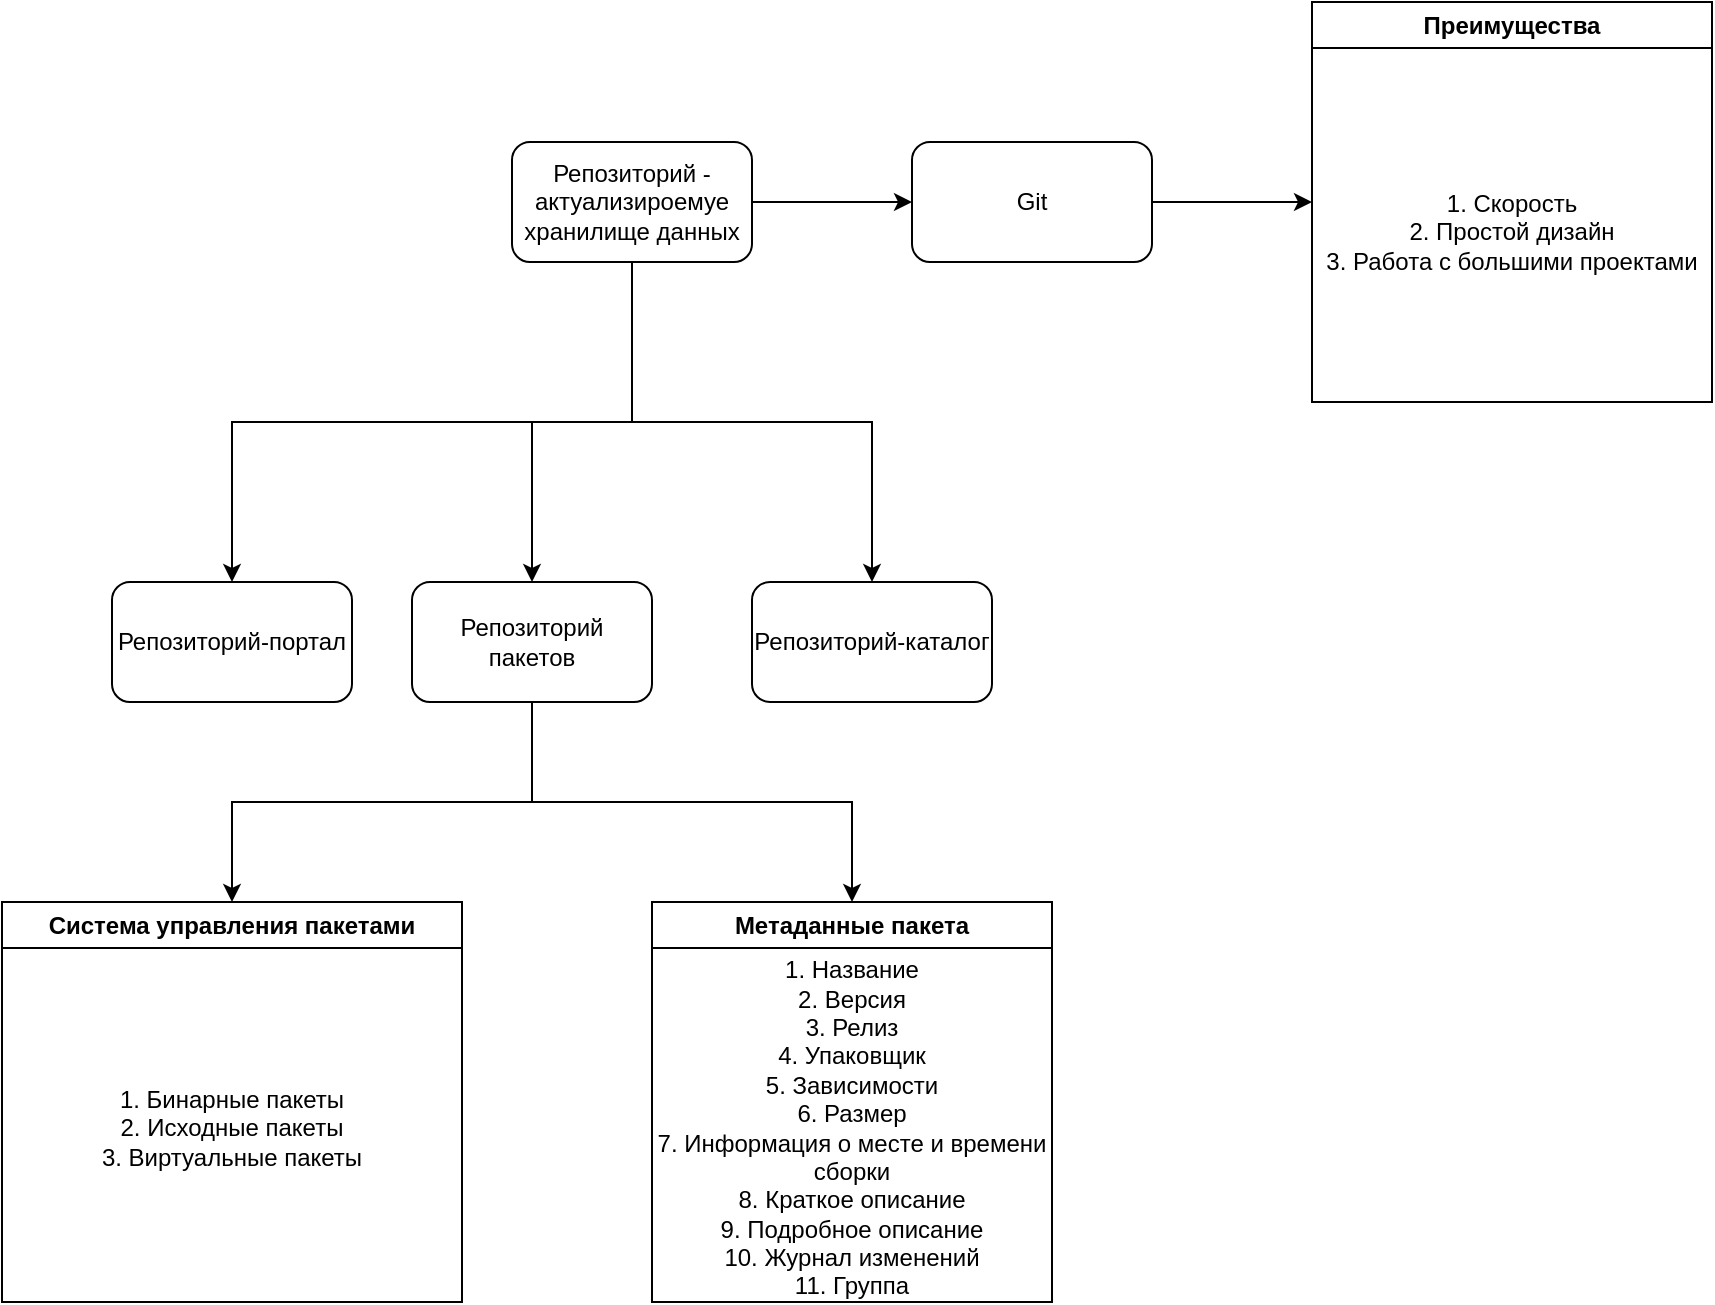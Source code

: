 <mxfile version="24.0.5" type="github">
  <diagram name="Страница — 1" id="da0uBzfj1jAB3R_bi6F4">
    <mxGraphModel dx="1518" dy="624" grid="1" gridSize="10" guides="1" tooltips="1" connect="1" arrows="1" fold="1" page="1" pageScale="1" pageWidth="827" pageHeight="1169" math="0" shadow="0">
      <root>
        <mxCell id="0" />
        <mxCell id="1" parent="0" />
        <mxCell id="oiOJhvcX4lkwNwYdjixN-3" value="" style="edgeStyle=orthogonalEdgeStyle;rounded=0;orthogonalLoop=1;jettySize=auto;html=1;" edge="1" parent="1" source="oiOJhvcX4lkwNwYdjixN-1" target="oiOJhvcX4lkwNwYdjixN-2">
          <mxGeometry relative="1" as="geometry" />
        </mxCell>
        <mxCell id="oiOJhvcX4lkwNwYdjixN-8" value="" style="edgeStyle=orthogonalEdgeStyle;rounded=0;orthogonalLoop=1;jettySize=auto;html=1;" edge="1" parent="1" source="oiOJhvcX4lkwNwYdjixN-1" target="oiOJhvcX4lkwNwYdjixN-7">
          <mxGeometry relative="1" as="geometry">
            <Array as="points">
              <mxPoint x="380" y="310" />
              <mxPoint x="180" y="310" />
            </Array>
          </mxGeometry>
        </mxCell>
        <mxCell id="oiOJhvcX4lkwNwYdjixN-10" value="" style="edgeStyle=orthogonalEdgeStyle;rounded=0;orthogonalLoop=1;jettySize=auto;html=1;" edge="1" parent="1" source="oiOJhvcX4lkwNwYdjixN-1" target="oiOJhvcX4lkwNwYdjixN-9">
          <mxGeometry relative="1" as="geometry" />
        </mxCell>
        <mxCell id="oiOJhvcX4lkwNwYdjixN-12" value="" style="edgeStyle=orthogonalEdgeStyle;rounded=0;orthogonalLoop=1;jettySize=auto;html=1;" edge="1" parent="1" source="oiOJhvcX4lkwNwYdjixN-1" target="oiOJhvcX4lkwNwYdjixN-11">
          <mxGeometry relative="1" as="geometry" />
        </mxCell>
        <mxCell id="oiOJhvcX4lkwNwYdjixN-1" value="Репозиторий - актуализироемуе хранилище данных" style="rounded=1;whiteSpace=wrap;html=1;" vertex="1" parent="1">
          <mxGeometry x="320" y="170" width="120" height="60" as="geometry" />
        </mxCell>
        <mxCell id="oiOJhvcX4lkwNwYdjixN-5" style="edgeStyle=orthogonalEdgeStyle;rounded=0;orthogonalLoop=1;jettySize=auto;html=1;entryX=0;entryY=0.5;entryDx=0;entryDy=0;" edge="1" parent="1" source="oiOJhvcX4lkwNwYdjixN-2" target="oiOJhvcX4lkwNwYdjixN-4">
          <mxGeometry relative="1" as="geometry" />
        </mxCell>
        <mxCell id="oiOJhvcX4lkwNwYdjixN-2" value="Git" style="rounded=1;whiteSpace=wrap;html=1;" vertex="1" parent="1">
          <mxGeometry x="520" y="170" width="120" height="60" as="geometry" />
        </mxCell>
        <mxCell id="oiOJhvcX4lkwNwYdjixN-4" value="Преимущества" style="swimlane;whiteSpace=wrap;html=1;" vertex="1" parent="1">
          <mxGeometry x="720" y="100" width="200" height="200" as="geometry" />
        </mxCell>
        <mxCell id="oiOJhvcX4lkwNwYdjixN-6" value="1. Скорость&lt;div&gt;2. Простой дизайн&lt;/div&gt;&lt;div&gt;3. Работа с большими проектами&lt;/div&gt;" style="text;html=1;align=center;verticalAlign=middle;whiteSpace=wrap;rounded=0;" vertex="1" parent="oiOJhvcX4lkwNwYdjixN-4">
          <mxGeometry y="30" width="200" height="170" as="geometry" />
        </mxCell>
        <mxCell id="oiOJhvcX4lkwNwYdjixN-7" value="Репозиторий-портал" style="rounded=1;whiteSpace=wrap;html=1;" vertex="1" parent="1">
          <mxGeometry x="120" y="390" width="120" height="60" as="geometry" />
        </mxCell>
        <mxCell id="oiOJhvcX4lkwNwYdjixN-9" value="Репозиторий-каталог" style="rounded=1;whiteSpace=wrap;html=1;" vertex="1" parent="1">
          <mxGeometry x="440" y="390" width="120" height="60" as="geometry" />
        </mxCell>
        <mxCell id="oiOJhvcX4lkwNwYdjixN-14" style="edgeStyle=orthogonalEdgeStyle;rounded=0;orthogonalLoop=1;jettySize=auto;html=1;exitX=0.5;exitY=1;exitDx=0;exitDy=0;entryX=0.5;entryY=0;entryDx=0;entryDy=0;" edge="1" parent="1" source="oiOJhvcX4lkwNwYdjixN-11" target="oiOJhvcX4lkwNwYdjixN-13">
          <mxGeometry relative="1" as="geometry" />
        </mxCell>
        <mxCell id="oiOJhvcX4lkwNwYdjixN-17" style="edgeStyle=orthogonalEdgeStyle;rounded=0;orthogonalLoop=1;jettySize=auto;html=1;exitX=0.5;exitY=1;exitDx=0;exitDy=0;entryX=0.5;entryY=0;entryDx=0;entryDy=0;" edge="1" parent="1" source="oiOJhvcX4lkwNwYdjixN-11" target="oiOJhvcX4lkwNwYdjixN-16">
          <mxGeometry relative="1" as="geometry" />
        </mxCell>
        <mxCell id="oiOJhvcX4lkwNwYdjixN-11" value="Репозиторий пакетов" style="rounded=1;whiteSpace=wrap;html=1;" vertex="1" parent="1">
          <mxGeometry x="270" y="390" width="120" height="60" as="geometry" />
        </mxCell>
        <mxCell id="oiOJhvcX4lkwNwYdjixN-13" value="Система управления пакетами" style="swimlane;whiteSpace=wrap;html=1;" vertex="1" parent="1">
          <mxGeometry x="65" y="550" width="230" height="200" as="geometry" />
        </mxCell>
        <mxCell id="oiOJhvcX4lkwNwYdjixN-15" value="1. Бинарные пакеты&lt;div&gt;2. Исходные пакеты&lt;/div&gt;&lt;div&gt;3. Виртуальные пакеты&lt;/div&gt;" style="text;html=1;align=center;verticalAlign=middle;whiteSpace=wrap;rounded=0;" vertex="1" parent="oiOJhvcX4lkwNwYdjixN-13">
          <mxGeometry x="5" y="25" width="220" height="175" as="geometry" />
        </mxCell>
        <mxCell id="oiOJhvcX4lkwNwYdjixN-16" value="Метаданные пакета" style="swimlane;whiteSpace=wrap;html=1;" vertex="1" parent="1">
          <mxGeometry x="390" y="550" width="200" height="200" as="geometry" />
        </mxCell>
        <mxCell id="oiOJhvcX4lkwNwYdjixN-18" value="1. Название&lt;div&gt;2. Версия&lt;/div&gt;&lt;div&gt;3. Релиз&lt;/div&gt;&lt;div&gt;4. Упаковщик&lt;/div&gt;&lt;div&gt;5. Зависимости&lt;/div&gt;&lt;div&gt;6. Размер&lt;/div&gt;&lt;div&gt;7. Информация о месте и времени сборки&lt;/div&gt;&lt;div&gt;8. Краткое описание&lt;/div&gt;&lt;div&gt;9. Подробное описание&lt;/div&gt;&lt;div&gt;10. Журнал изменений&lt;/div&gt;&lt;div&gt;11. Группа&lt;/div&gt;" style="text;html=1;align=center;verticalAlign=middle;whiteSpace=wrap;rounded=0;" vertex="1" parent="oiOJhvcX4lkwNwYdjixN-16">
          <mxGeometry y="25" width="200" height="175" as="geometry" />
        </mxCell>
      </root>
    </mxGraphModel>
  </diagram>
</mxfile>
